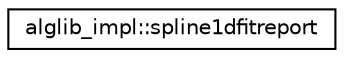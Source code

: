 digraph "Graphical Class Hierarchy"
{
  edge [fontname="Helvetica",fontsize="10",labelfontname="Helvetica",labelfontsize="10"];
  node [fontname="Helvetica",fontsize="10",shape=record];
  rankdir="LR";
  Node0 [label="alglib_impl::spline1dfitreport",height=0.2,width=0.4,color="black", fillcolor="white", style="filled",URL="$structalglib__impl_1_1spline1dfitreport.html"];
}
